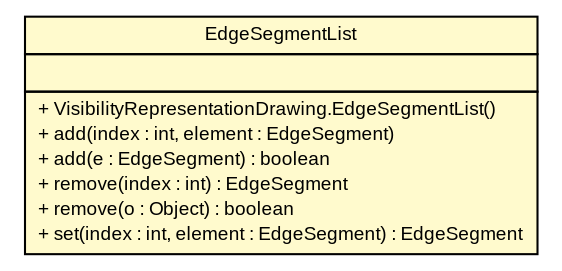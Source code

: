 #!/usr/local/bin/dot
#
# Class diagram 
# Generated by UMLGraph version R5_6 (http://www.umlgraph.org/)
#

digraph G {
	edge [fontname="arial",fontsize=10,labelfontname="arial",labelfontsize=10];
	node [fontname="arial",fontsize=10,shape=plaintext];
	nodesep=0.25;
	ranksep=0.5;
	// pfc.models.algorithms.visibilityrepresentation.VisibilityRepresentationDrawing.EdgeSegmentList
	c18082 [label=<<table title="pfc.models.algorithms.visibilityrepresentation.VisibilityRepresentationDrawing.EdgeSegmentList" border="0" cellborder="1" cellspacing="0" cellpadding="2" port="p" bgcolor="lemonChiffon" href="./VisibilityRepresentationDrawing.EdgeSegmentList.html">
		<tr><td><table border="0" cellspacing="0" cellpadding="1">
<tr><td align="center" balign="center"> EdgeSegmentList </td></tr>
		</table></td></tr>
		<tr><td><table border="0" cellspacing="0" cellpadding="1">
<tr><td align="left" balign="left">  </td></tr>
		</table></td></tr>
		<tr><td><table border="0" cellspacing="0" cellpadding="1">
<tr><td align="left" balign="left"> + VisibilityRepresentationDrawing.EdgeSegmentList() </td></tr>
<tr><td align="left" balign="left"> + add(index : int, element : EdgeSegment) </td></tr>
<tr><td align="left" balign="left"> + add(e : EdgeSegment) : boolean </td></tr>
<tr><td align="left" balign="left"> + remove(index : int) : EdgeSegment </td></tr>
<tr><td align="left" balign="left"> + remove(o : Object) : boolean </td></tr>
<tr><td align="left" balign="left"> + set(index : int, element : EdgeSegment) : EdgeSegment </td></tr>
		</table></td></tr>
		</table>>, URL="./VisibilityRepresentationDrawing.EdgeSegmentList.html", fontname="arial", fontcolor="black", fontsize=9.0];
}

